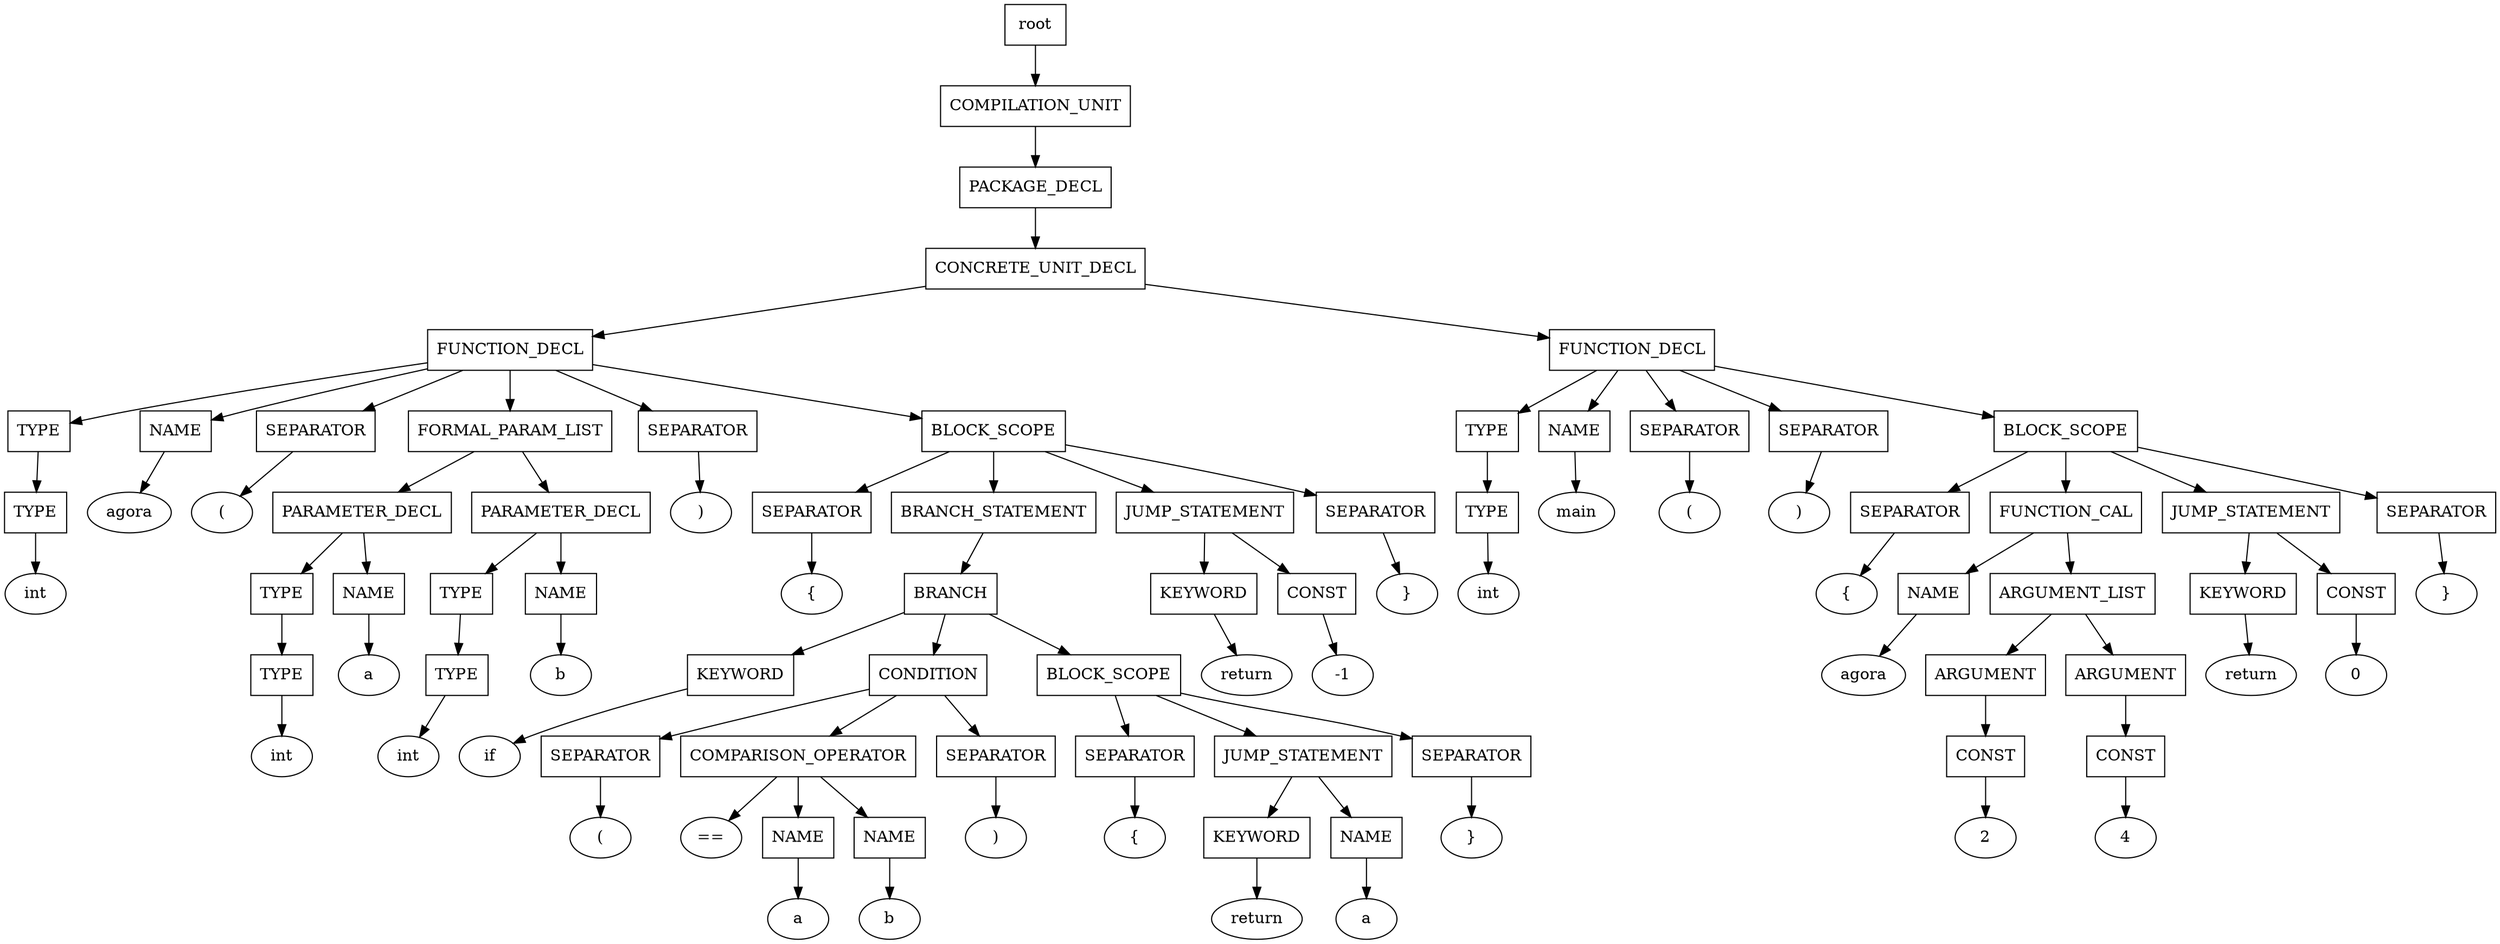 digraph G {
	splines="TRUE";
	n_0 [label="root", shape="rectangle"]
	n_0 -> n_1
	n_1 [label="COMPILATION_UNIT", shape="rectangle"]
	n_1 -> n_2
	n_2 [label="PACKAGE_DECL", shape="rectangle"]
	n_2 -> n_3
	n_3 [label="CONCRETE_UNIT_DECL", shape="rectangle"]
	n_3 -> n_4
	n_4 [label="FUNCTION_DECL", shape="rectangle"]
	n_4 -> n_6
	n_6 [label="TYPE", shape="rectangle"]
	n_6 -> n_17
	n_17 [label="TYPE", shape="rectangle"]
	n_17 -> n_35
	n_35 [label="int", shape="ellipse"]
	n_4 -> n_7
	n_7 [label="NAME", shape="rectangle"]
	n_7 -> n_18
	n_18 [label="agora", shape="ellipse"]
	n_4 -> n_8
	n_8 [label="SEPARATOR", shape="rectangle"]
	n_8 -> n_19
	n_19 [label="(", shape="ellipse"]
	n_4 -> n_9
	n_9 [label="FORMAL_PARAM_LIST", shape="rectangle"]
	n_9 -> n_20
	n_20 [label="PARAMETER_DECL", shape="rectangle"]
	n_20 -> n_36
	n_36 [label="TYPE", shape="rectangle"]
	n_36 -> n_52
	n_52 [label="TYPE", shape="rectangle"]
	n_52 -> n_66
	n_66 [label="int", shape="ellipse"]
	n_20 -> n_37
	n_37 [label="NAME", shape="rectangle"]
	n_37 -> n_53
	n_53 [label="a", shape="ellipse"]
	n_9 -> n_21
	n_21 [label="PARAMETER_DECL", shape="rectangle"]
	n_21 -> n_38
	n_38 [label="TYPE", shape="rectangle"]
	n_38 -> n_54
	n_54 [label="TYPE", shape="rectangle"]
	n_54 -> n_67
	n_67 [label="int", shape="ellipse"]
	n_21 -> n_39
	n_39 [label="NAME", shape="rectangle"]
	n_39 -> n_55
	n_55 [label="b", shape="ellipse"]
	n_4 -> n_10
	n_10 [label="SEPARATOR", shape="rectangle"]
	n_10 -> n_22
	n_22 [label=")", shape="ellipse"]
	n_4 -> n_11
	n_11 [label="BLOCK_SCOPE", shape="rectangle"]
	n_11 -> n_23
	n_23 [label="SEPARATOR", shape="rectangle"]
	n_23 -> n_40
	n_40 [label="{", shape="ellipse"]
	n_11 -> n_24
	n_24 [label="BRANCH_STATEMENT", shape="rectangle"]
	n_24 -> n_41
	n_41 [label="BRANCH", shape="rectangle"]
	n_41 -> n_56
	n_56 [label="KEYWORD", shape="rectangle"]
	n_56 -> n_68
	n_68 [label="if", shape="ellipse"]
	n_41 -> n_57
	n_57 [label="CONDITION", shape="rectangle"]
	n_57 -> n_69
	n_69 [label="SEPARATOR", shape="rectangle"]
	n_69 -> n_77
	n_77 [label="(", shape="ellipse"]
	n_57 -> n_70
	n_70 [label="COMPARISON_OPERATOR", shape="rectangle"]
	n_70 -> n_78
	n_78 [label="==", shape="ellipse"]
	n_70 -> n_79
	n_79 [label="NAME", shape="rectangle"]
	n_79 -> n_88
	n_88 [label="a", shape="ellipse"]
	n_70 -> n_80
	n_80 [label="NAME", shape="rectangle"]
	n_80 -> n_89
	n_89 [label="b", shape="ellipse"]
	n_57 -> n_71
	n_71 [label="SEPARATOR", shape="rectangle"]
	n_71 -> n_81
	n_81 [label=")", shape="ellipse"]
	n_41 -> n_58
	n_58 [label="BLOCK_SCOPE", shape="rectangle"]
	n_58 -> n_72
	n_72 [label="SEPARATOR", shape="rectangle"]
	n_72 -> n_82
	n_82 [label="{", shape="ellipse"]
	n_58 -> n_73
	n_73 [label="JUMP_STATEMENT", shape="rectangle"]
	n_73 -> n_83
	n_83 [label="KEYWORD", shape="rectangle"]
	n_83 -> n_90
	n_90 [label="return", shape="ellipse"]
	n_73 -> n_84
	n_84 [label="NAME", shape="rectangle"]
	n_84 -> n_91
	n_91 [label="a", shape="ellipse"]
	n_58 -> n_74
	n_74 [label="SEPARATOR", shape="rectangle"]
	n_74 -> n_85
	n_85 [label="}", shape="ellipse"]
	n_11 -> n_25
	n_25 [label="JUMP_STATEMENT", shape="rectangle"]
	n_25 -> n_42
	n_42 [label="KEYWORD", shape="rectangle"]
	n_42 -> n_59
	n_59 [label="return", shape="ellipse"]
	n_25 -> n_43
	n_43 [label="CONST", shape="rectangle"]
	n_43 -> n_60
	n_60 [label="-1", shape="ellipse"]
	n_11 -> n_26
	n_26 [label="SEPARATOR", shape="rectangle"]
	n_26 -> n_44
	n_44 [label="}", shape="ellipse"]
	n_3 -> n_5
	n_5 [label="FUNCTION_DECL", shape="rectangle"]
	n_5 -> n_12
	n_12 [label="TYPE", shape="rectangle"]
	n_12 -> n_27
	n_27 [label="TYPE", shape="rectangle"]
	n_27 -> n_45
	n_45 [label="int", shape="ellipse"]
	n_5 -> n_13
	n_13 [label="NAME", shape="rectangle"]
	n_13 -> n_28
	n_28 [label="main", shape="ellipse"]
	n_5 -> n_14
	n_14 [label="SEPARATOR", shape="rectangle"]
	n_14 -> n_29
	n_29 [label="(", shape="ellipse"]
	n_5 -> n_15
	n_15 [label="SEPARATOR", shape="rectangle"]
	n_15 -> n_30
	n_30 [label=")", shape="ellipse"]
	n_5 -> n_16
	n_16 [label="BLOCK_SCOPE", shape="rectangle"]
	n_16 -> n_31
	n_31 [label="SEPARATOR", shape="rectangle"]
	n_31 -> n_46
	n_46 [label="{", shape="ellipse"]
	n_16 -> n_32
	n_32 [label="FUNCTION_CAL", shape="rectangle"]
	n_32 -> n_47
	n_47 [label="NAME", shape="rectangle"]
	n_47 -> n_61
	n_61 [label="agora", shape="ellipse"]
	n_32 -> n_48
	n_48 [label="ARGUMENT_LIST", shape="rectangle"]
	n_48 -> n_62
	n_62 [label="ARGUMENT", shape="rectangle"]
	n_62 -> n_75
	n_75 [label="CONST", shape="rectangle"]
	n_75 -> n_86
	n_86 [label="2", shape="ellipse"]
	n_48 -> n_63
	n_63 [label="ARGUMENT", shape="rectangle"]
	n_63 -> n_76
	n_76 [label="CONST", shape="rectangle"]
	n_76 -> n_87
	n_87 [label="4", shape="ellipse"]
	n_16 -> n_33
	n_33 [label="JUMP_STATEMENT", shape="rectangle"]
	n_33 -> n_49
	n_49 [label="KEYWORD", shape="rectangle"]
	n_49 -> n_64
	n_64 [label="return", shape="ellipse"]
	n_33 -> n_50
	n_50 [label="CONST", shape="rectangle"]
	n_50 -> n_65
	n_65 [label="0", shape="ellipse"]
	n_16 -> n_34
	n_34 [label="SEPARATOR", shape="rectangle"]
	n_34 -> n_51
	n_51 [label="}", shape="ellipse"]
}